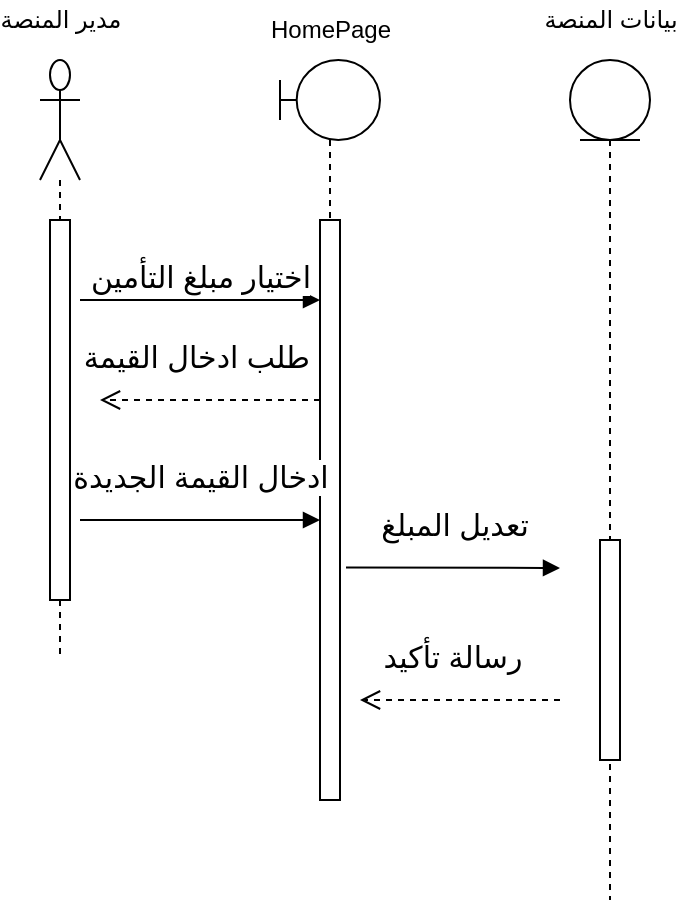 <mxfile version="13.9.9" type="device"><diagram id="kgpKYQtTHZ0yAKxKKP6v" name="Page-1"><mxGraphModel dx="1024" dy="592" grid="1" gridSize="10" guides="1" tooltips="1" connect="1" arrows="1" fold="1" page="1" pageScale="1" pageWidth="850" pageHeight="1100" math="0" shadow="0"><root><mxCell id="0"/><mxCell id="1" parent="0"/><mxCell id="2l_ql6aQjCUzhL9heWmu-4" value="" style="shape=umlLifeline;participant=umlActor;perimeter=lifelinePerimeter;whiteSpace=wrap;html=1;container=1;collapsible=0;recursiveResize=0;verticalAlign=top;spacingTop=36;outlineConnect=0;size=60;" parent="1" vertex="1"><mxGeometry x="160" y="100" width="20" height="300" as="geometry"/></mxCell><mxCell id="2l_ql6aQjCUzhL9heWmu-5" value="" style="html=1;points=[];perimeter=orthogonalPerimeter;" parent="2l_ql6aQjCUzhL9heWmu-4" vertex="1"><mxGeometry x="5" y="80" width="10" height="190" as="geometry"/></mxCell><mxCell id="2l_ql6aQjCUzhL9heWmu-10" value="مدير المنصة" style="text;html=1;align=center;verticalAlign=middle;resizable=0;points=[];autosize=1;" parent="1" vertex="1"><mxGeometry x="140" y="70" width="60" height="20" as="geometry"/></mxCell><mxCell id="2l_ql6aQjCUzhL9heWmu-13" value="" style="shape=umlLifeline;participant=umlBoundary;perimeter=lifelinePerimeter;whiteSpace=wrap;html=1;container=1;collapsible=0;recursiveResize=0;verticalAlign=top;spacingTop=36;outlineConnect=0;" parent="1" vertex="1"><mxGeometry x="280" y="100" width="50" height="370" as="geometry"/></mxCell><mxCell id="2l_ql6aQjCUzhL9heWmu-12" value="" style="html=1;points=[];perimeter=orthogonalPerimeter;" parent="2l_ql6aQjCUzhL9heWmu-13" vertex="1"><mxGeometry x="20" y="80" width="10" height="290" as="geometry"/></mxCell><mxCell id="2l_ql6aQjCUzhL9heWmu-14" value="HomePage" style="text;html=1;align=center;verticalAlign=middle;resizable=0;points=[];autosize=1;" parent="1" vertex="1"><mxGeometry x="265" y="75" width="80" height="20" as="geometry"/></mxCell><mxCell id="2l_ql6aQjCUzhL9heWmu-15" value="" style="shape=umlLifeline;participant=umlEntity;perimeter=lifelinePerimeter;whiteSpace=wrap;html=1;container=1;collapsible=0;recursiveResize=0;verticalAlign=top;spacingTop=36;outlineConnect=0;" parent="1" vertex="1"><mxGeometry x="425" y="100" width="40" height="420" as="geometry"/></mxCell><mxCell id="2l_ql6aQjCUzhL9heWmu-16" value="" style="html=1;points=[];perimeter=orthogonalPerimeter;" parent="2l_ql6aQjCUzhL9heWmu-15" vertex="1"><mxGeometry x="15" y="240" width="10" height="110" as="geometry"/></mxCell><mxCell id="2l_ql6aQjCUzhL9heWmu-17" value="بيانات المنصة" style="text;html=1;align=center;verticalAlign=middle;resizable=0;points=[];autosize=1;" parent="1" vertex="1"><mxGeometry x="410" y="70" width="70" height="20" as="geometry"/></mxCell><mxCell id="2l_ql6aQjCUzhL9heWmu-19" value="&lt;font style=&quot;font-size: 15px&quot;&gt;اختيار مبلغ التأمين&lt;/font&gt;" style="html=1;verticalAlign=bottom;endArrow=block;entryX=0;entryY=0;" parent="1" edge="1"><mxGeometry relative="1" as="geometry"><mxPoint x="180" y="220" as="sourcePoint"/><mxPoint x="300" y="220.0" as="targetPoint"/></mxGeometry></mxCell><mxCell id="2l_ql6aQjCUzhL9heWmu-20" value="&lt;font style=&quot;font-size: 15px&quot;&gt;طلب ادخال القيمة&amp;nbsp;&lt;/font&gt;" style="html=1;verticalAlign=bottom;endArrow=open;dashed=1;endSize=8;exitX=0;exitY=0.625;exitDx=0;exitDy=0;exitPerimeter=0;" parent="1" edge="1"><mxGeometry x="0.091" y="-10" relative="1" as="geometry"><mxPoint x="190" y="270" as="targetPoint"/><mxPoint x="300" y="270" as="sourcePoint"/><mxPoint as="offset"/></mxGeometry></mxCell><mxCell id="2l_ql6aQjCUzhL9heWmu-21" value="&lt;font style=&quot;font-size: 15px&quot;&gt;ادخال القيمة الجديدة&lt;/font&gt;" style="html=1;verticalAlign=bottom;endArrow=block;" parent="1" edge="1"><mxGeometry y="10" relative="1" as="geometry"><mxPoint x="180" y="330" as="sourcePoint"/><mxPoint x="300" y="330" as="targetPoint"/><mxPoint as="offset"/></mxGeometry></mxCell><mxCell id="2l_ql6aQjCUzhL9heWmu-22" value="&lt;font style=&quot;font-size: 15px&quot;&gt;تعديل المبلغ&lt;/font&gt;" style="html=1;verticalAlign=bottom;endArrow=block;exitX=1.3;exitY=0.599;exitDx=0;exitDy=0;exitPerimeter=0;" parent="1" source="2l_ql6aQjCUzhL9heWmu-12" edge="1"><mxGeometry y="10" relative="1" as="geometry"><mxPoint x="310" y="360" as="sourcePoint"/><mxPoint x="420" y="354" as="targetPoint"/><mxPoint as="offset"/></mxGeometry></mxCell><mxCell id="2l_ql6aQjCUzhL9heWmu-23" value="&lt;font style=&quot;font-size: 15px&quot;&gt;رسالة تأكيد&lt;/font&gt;" style="html=1;verticalAlign=bottom;endArrow=open;dashed=1;endSize=8;" parent="1" edge="1"><mxGeometry x="0.091" y="-10" relative="1" as="geometry"><mxPoint x="320" y="420" as="targetPoint"/><mxPoint x="420" y="420" as="sourcePoint"/><mxPoint as="offset"/></mxGeometry></mxCell></root></mxGraphModel></diagram></mxfile>